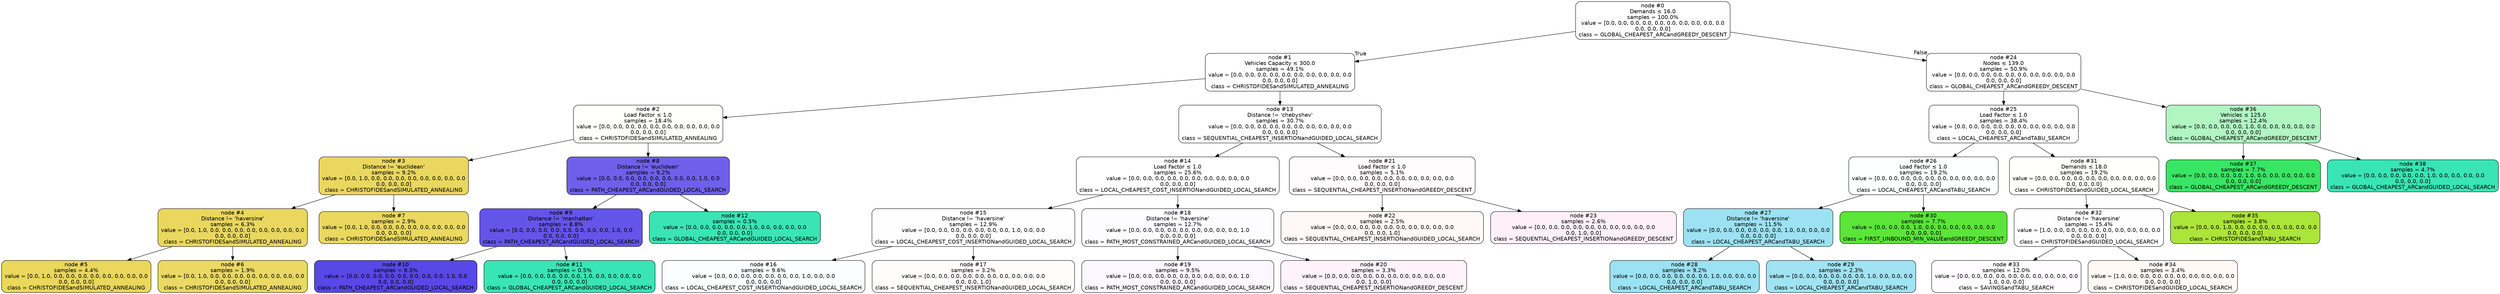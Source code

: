 digraph Tree {
node [shape=box, style="filled, rounded", color="black", fontname="helvetica"] ;
edge [fontname="helvetica"] ;
0 [label=<node #0<br/>Demands ≤ 16.0<br/>samples = 100.0%<br/>value = [0.0, 0.0, 0.0, 0.0, 0.0, 0.0, 0.0, 0.0, 0.0, 0.0<br/>0.0, 0.0, 0.0]<br/>class = GLOBAL_CHEAPEST_ARCandGREEDY_DESCENT>, fillcolor="#ffffff"] ;
1 [label=<node #1<br/>Vehicles Capacity ≤ 300.0<br/>samples = 49.1%<br/>value = [0.0, 0.0, 0.0, 0.0, 0.0, 0.0, 0.0, 0.0, 0.0, 0.0<br/>0.0, 0.0, 0.0]<br/>class = CHRISTOFIDESandSIMULATED_ANNEALING>, fillcolor="#ffffff"] ;
0 -> 1 [labeldistance=2.5, labelangle=45, headlabel="True"] ;
2 [label=<node #2<br/>Load Factor ≤ 1.0<br/>samples = 18.4%<br/>value = [0.0, 0.0, 0.0, 0.0, 0.0, 0.0, 0.0, 0.0, 0.0, 0.0<br/>0.0, 0.0, 0.0]<br/>class = CHRISTOFIDESandSIMULATED_ANNEALING>, fillcolor="#fffffe"] ;
1 -> 2 ;
3 [label=<node #3<br/>Distance != 'euclidean'<br/>samples = 9.2%<br/>value = [0.0, 1.0, 0.0, 0.0, 0.0, 0.0, 0.0, 0.0, 0.0, 0.0<br/>0.0, 0.0, 0.0]<br/>class = CHRISTOFIDESandSIMULATED_ANNEALING>, fillcolor="#ead75f"] ;
2 -> 3 ;
4 [label=<node #4<br/>Distance != 'haversine'<br/>samples = 6.3%<br/>value = [0.0, 1.0, 0.0, 0.0, 0.0, 0.0, 0.0, 0.0, 0.0, 0.0<br/>0.0, 0.0, 0.0]<br/>class = CHRISTOFIDESandSIMULATED_ANNEALING>, fillcolor="#ead75f"] ;
3 -> 4 ;
5 [label=<node #5<br/>samples = 4.4%<br/>value = [0.0, 1.0, 0.0, 0.0, 0.0, 0.0, 0.0, 0.0, 0.0, 0.0<br/>0.0, 0.0, 0.0]<br/>class = CHRISTOFIDESandSIMULATED_ANNEALING>, fillcolor="#ead75c"] ;
4 -> 5 ;
6 [label=<node #6<br/>samples = 1.9%<br/>value = [0.0, 1.0, 0.0, 0.0, 0.0, 0.0, 0.0, 0.0, 0.0, 0.0<br/>0.0, 0.0, 0.0]<br/>class = CHRISTOFIDESandSIMULATED_ANNEALING>, fillcolor="#ebd964"] ;
4 -> 6 ;
7 [label=<node #7<br/>samples = 2.9%<br/>value = [0.0, 1.0, 0.0, 0.0, 0.0, 0.0, 0.0, 0.0, 0.0, 0.0<br/>0.0, 0.0, 0.0]<br/>class = CHRISTOFIDESandSIMULATED_ANNEALING>, fillcolor="#ead860"] ;
3 -> 7 ;
8 [label=<node #8<br/>Distance != 'euclidean'<br/>samples = 9.2%<br/>value = [0.0, 0.0, 0.0, 0.0, 0.0, 0.0, 0.0, 0.0, 1.0, 0.0<br/>0.0, 0.0, 0.0]<br/>class = PATH_CHEAPEST_ARCandGUIDED_LOCAL_SEARCH>, fillcolor="#6e60ea"] ;
2 -> 8 ;
9 [label=<node #9<br/>Distance != 'manhattan'<br/>samples = 8.8%<br/>value = [0.0, 0.0, 0.0, 0.0, 0.0, 0.0, 0.0, 0.0, 1.0, 0.0<br/>0.0, 0.0, 0.0]<br/>class = PATH_CHEAPEST_ARCandGUIDED_LOCAL_SEARCH>, fillcolor="#6455e9"] ;
8 -> 9 ;
10 [label=<node #10<br/>samples = 8.3%<br/>value = [0.0, 0.0, 0.0, 0.0, 0.0, 0.0, 0.0, 0.0, 1.0, 0.0<br/>0.0, 0.0, 0.0]<br/>class = PATH_CHEAPEST_ARCandGUIDED_LOCAL_SEARCH>, fillcolor="#5848e7"] ;
9 -> 10 ;
11 [label=<node #11<br/>samples = 0.5%<br/>value = [0.0, 0.0, 0.0, 0.0, 0.0, 1.0, 0.0, 0.0, 0.0, 0.0<br/>0.0, 0.0, 0.0]<br/>class = GLOBAL_CHEAPEST_ARCandGUIDED_LOCAL_SEARCH>, fillcolor="#39e5b4"] ;
9 -> 11 ;
12 [label=<node #12<br/>samples = 0.5%<br/>value = [0.0, 0.0, 0.0, 0.0, 0.0, 1.0, 0.0, 0.0, 0.0, 0.0<br/>0.0, 0.0, 0.0]<br/>class = GLOBAL_CHEAPEST_ARCandGUIDED_LOCAL_SEARCH>, fillcolor="#39e5b4"] ;
8 -> 12 ;
13 [label=<node #13<br/>Distance != 'chebyshev'<br/>samples = 30.7%<br/>value = [0.0, 0.0, 0.0, 0.0, 0.0, 0.0, 0.0, 0.0, 0.0, 0.0<br/>0.0, 0.0, 0.0]<br/>class = SEQUENTIAL_CHEAPEST_INSERTIONandGUIDED_LOCAL_SEARCH>, fillcolor="#ffffff"] ;
1 -> 13 ;
14 [label=<node #14<br/>Load Factor ≤ 1.0<br/>samples = 25.6%<br/>value = [0.0, 0.0, 0.0, 0.0, 0.0, 0.0, 0.0, 0.0, 0.0, 0.0<br/>0.0, 0.0, 0.0]<br/>class = LOCAL_CHEAPEST_COST_INSERTIONandGUIDED_LOCAL_SEARCH>, fillcolor="#ffffff"] ;
13 -> 14 ;
15 [label=<node #15<br/>Distance != 'haversine'<br/>samples = 12.9%<br/>value = [0.0, 0.0, 0.0, 0.0, 0.0, 0.0, 0.0, 1.0, 0.0, 0.0<br/>0.0, 0.0, 0.0]<br/>class = LOCAL_CHEAPEST_COST_INSERTIONandGUIDED_LOCAL_SEARCH>, fillcolor="#fefeff"] ;
14 -> 15 ;
16 [label=<node #16<br/>samples = 9.6%<br/>value = [0.0, 0.0, 0.0, 0.0, 0.0, 0.0, 0.0, 1.0, 0.0, 0.0<br/>0.0, 0.0, 0.0]<br/>class = LOCAL_CHEAPEST_COST_INSERTIONandGUIDED_LOCAL_SEARCH>, fillcolor="#fcfdff"] ;
15 -> 16 ;
17 [label=<node #17<br/>samples = 3.2%<br/>value = [0.0, 0.0, 0.0, 0.0, 0.0, 0.0, 0.0, 0.0, 0.0, 0.0<br/>0.0, 0.0, 1.0]<br/>class = SEQUENTIAL_CHEAPEST_INSERTIONandGUIDED_LOCAL_SEARCH>, fillcolor="#fffcfc"] ;
15 -> 17 ;
18 [label=<node #18<br/>Distance != 'haversine'<br/>samples = 12.7%<br/>value = [0.0, 0.0, 0.0, 0.0, 0.0, 0.0, 0.0, 0.0, 0.0, 1.0<br/>0.0, 0.0, 0.0]<br/>class = PATH_MOST_CONSTRAINED_ARCandGUIDED_LOCAL_SEARCH>, fillcolor="#fdfcff"] ;
14 -> 18 ;
19 [label=<node #19<br/>samples = 9.5%<br/>value = [0.0, 0.0, 0.0, 0.0, 0.0, 0.0, 0.0, 0.0, 0.0, 1.0<br/>0.0, 0.0, 0.0]<br/>class = PATH_MOST_CONSTRAINED_ARCandGUIDED_LOCAL_SEARCH>, fillcolor="#fbf7fe"] ;
18 -> 19 ;
20 [label=<node #20<br/>samples = 3.3%<br/>value = [0.0, 0.0, 0.0, 0.0, 0.0, 0.0, 0.0, 0.0, 0.0, 0.0<br/>0.0, 1.0, 0.0]<br/>class = SEQUENTIAL_CHEAPEST_INSERTIONandGREEDY_DESCENT>, fillcolor="#fdf3f9"] ;
18 -> 20 ;
21 [label=<node #21<br/>Load Factor ≤ 1.0<br/>samples = 5.1%<br/>value = [0.0, 0.0, 0.0, 0.0, 0.0, 0.0, 0.0, 0.0, 0.0, 0.0<br/>0.0, 0.0, 0.0]<br/>class = SEQUENTIAL_CHEAPEST_INSERTIONandGREEDY_DESCENT>, fillcolor="#fffcfd"] ;
13 -> 21 ;
22 [label=<node #22<br/>samples = 2.5%<br/>value = [0.0, 0.0, 0.0, 0.0, 0.0, 0.0, 0.0, 0.0, 0.0, 0.0<br/>0.0, 0.0, 1.0]<br/>class = SEQUENTIAL_CHEAPEST_INSERTIONandGUIDED_LOCAL_SEARCH>, fillcolor="#fef8f8"] ;
21 -> 22 ;
23 [label=<node #23<br/>samples = 2.6%<br/>value = [0.0, 0.0, 0.0, 0.0, 0.0, 0.0, 0.0, 0.0, 0.0, 0.0<br/>0.0, 1.0, 0.0]<br/>class = SEQUENTIAL_CHEAPEST_INSERTIONandGREEDY_DESCENT>, fillcolor="#fdf0f7"] ;
21 -> 23 ;
24 [label=<node #24<br/>Nodes ≤ 139.0<br/>samples = 50.9%<br/>value = [0.0, 0.0, 0.0, 0.0, 0.0, 0.0, 0.0, 0.0, 0.0, 0.0<br/>0.0, 0.0, 0.0]<br/>class = GLOBAL_CHEAPEST_ARCandGREEDY_DESCENT>, fillcolor="#ffffff"] ;
0 -> 24 [labeldistance=2.5, labelangle=-45, headlabel="False"] ;
25 [label=<node #25<br/>Load Factor ≤ 1.0<br/>samples = 38.4%<br/>value = [0.0, 0.0, 0.0, 0.0, 0.0, 0.0, 0.0, 0.0, 0.0, 0.0<br/>0.0, 0.0, 0.0]<br/>class = LOCAL_CHEAPEST_ARCandTABU_SEARCH>, fillcolor="#ffffff"] ;
24 -> 25 ;
26 [label=<node #26<br/>Load Factor ≤ 1.0<br/>samples = 19.2%<br/>value = [0.0, 0.0, 0.0, 0.0, 0.0, 0.0, 0.0, 0.0, 0.0, 0.0<br/>0.0, 0.0, 0.0]<br/>class = LOCAL_CHEAPEST_ARCandTABU_SEARCH>, fillcolor="#feffff"] ;
25 -> 26 ;
27 [label=<node #27<br/>Distance != 'haversine'<br/>samples = 11.5%<br/>value = [0.0, 0.0, 0.0, 0.0, 0.0, 0.0, 1.0, 0.0, 0.0, 0.0<br/>0.0, 0.0, 0.0]<br/>class = LOCAL_CHEAPEST_ARCandTABU_SEARCH>, fillcolor="#9ce2f2"] ;
26 -> 27 ;
28 [label=<node #28<br/>samples = 9.2%<br/>value = [0.0, 0.0, 0.0, 0.0, 0.0, 0.0, 1.0, 0.0, 0.0, 0.0<br/>0.0, 0.0, 0.0]<br/>class = LOCAL_CHEAPEST_ARCandTABU_SEARCH>, fillcolor="#9be2f2"] ;
27 -> 28 ;
29 [label=<node #29<br/>samples = 2.3%<br/>value = [0.0, 0.0, 0.0, 0.0, 0.0, 0.0, 1.0, 0.0, 0.0, 0.0<br/>0.0, 0.0, 0.0]<br/>class = LOCAL_CHEAPEST_ARCandTABU_SEARCH>, fillcolor="#a0e3f2"] ;
27 -> 29 ;
30 [label=<node #30<br/>samples = 7.7%<br/>value = [0.0, 0.0, 0.0, 1.0, 0.0, 0.0, 0.0, 0.0, 0.0, 0.0<br/>0.0, 0.0, 0.0]<br/>class = FIRST_UNBOUND_MIN_VALUEandGREEDY_DESCENT>, fillcolor="#5be539"] ;
26 -> 30 ;
31 [label=<node #31<br/>Demands ≤ 18.0<br/>samples = 19.2%<br/>value = [0.0, 0.0, 0.0, 0.0, 0.0, 0.0, 0.0, 0.0, 0.0, 0.0<br/>0.0, 0.0, 0.0]<br/>class = CHRISTOFIDESandGUIDED_LOCAL_SEARCH>, fillcolor="#fffffe"] ;
25 -> 31 ;
32 [label=<node #32<br/>Distance != 'haversine'<br/>samples = 15.4%<br/>value = [1.0, 0.0, 0.0, 0.0, 0.0, 0.0, 0.0, 0.0, 0.0, 0.0<br/>0.0, 0.0, 0.0]<br/>class = CHRISTOFIDESandGUIDED_LOCAL_SEARCH>, fillcolor="#fffefe"] ;
31 -> 32 ;
33 [label=<node #33<br/>samples = 12.0%<br/>value = [0.0, 0.0, 0.0, 0.0, 0.0, 0.0, 0.0, 0.0, 0.0, 0.0<br/>1.0, 0.0, 0.0]<br/>class = SAVINGSandTABU_SEARCH>, fillcolor="#fffdff"] ;
32 -> 33 ;
34 [label=<node #34<br/>samples = 3.4%<br/>value = [1.0, 0.0, 0.0, 0.0, 0.0, 0.0, 0.0, 0.0, 0.0, 0.0<br/>0.0, 0.0, 0.0]<br/>class = CHRISTOFIDESandGUIDED_LOCAL_SEARCH>, fillcolor="#fef9f5"] ;
32 -> 34 ;
35 [label=<node #35<br/>samples = 3.8%<br/>value = [0.0, 0.0, 1.0, 0.0, 0.0, 0.0, 0.0, 0.0, 0.0, 0.0<br/>0.0, 0.0, 0.0]<br/>class = CHRISTOFIDESandTABU_SEARCH>, fillcolor="#ace539"] ;
31 -> 35 ;
36 [label=<node #36<br/>Vehicles ≤ 125.0<br/>samples = 12.4%<br/>value = [0.0, 0.0, 0.0, 0.0, 1.0, 0.0, 0.0, 0.0, 0.0, 0.0<br/>0.0, 0.0, 0.0]<br/>class = GLOBAL_CHEAPEST_ARCandGREEDY_DESCENT>, fillcolor="#b1f5c2"] ;
24 -> 36 ;
37 [label=<node #37<br/>samples = 7.7%<br/>value = [0.0, 0.0, 0.0, 0.0, 1.0, 0.0, 0.0, 0.0, 0.0, 0.0<br/>0.0, 0.0, 0.0]<br/>class = GLOBAL_CHEAPEST_ARCandGREEDY_DESCENT>, fillcolor="#39e564"] ;
36 -> 37 ;
38 [label=<node #38<br/>samples = 4.7%<br/>value = [0.0, 0.0, 0.0, 0.0, 0.0, 1.0, 0.0, 0.0, 0.0, 0.0<br/>0.0, 0.0, 0.0]<br/>class = GLOBAL_CHEAPEST_ARCandGUIDED_LOCAL_SEARCH>, fillcolor="#39e5b4"] ;
36 -> 38 ;
}